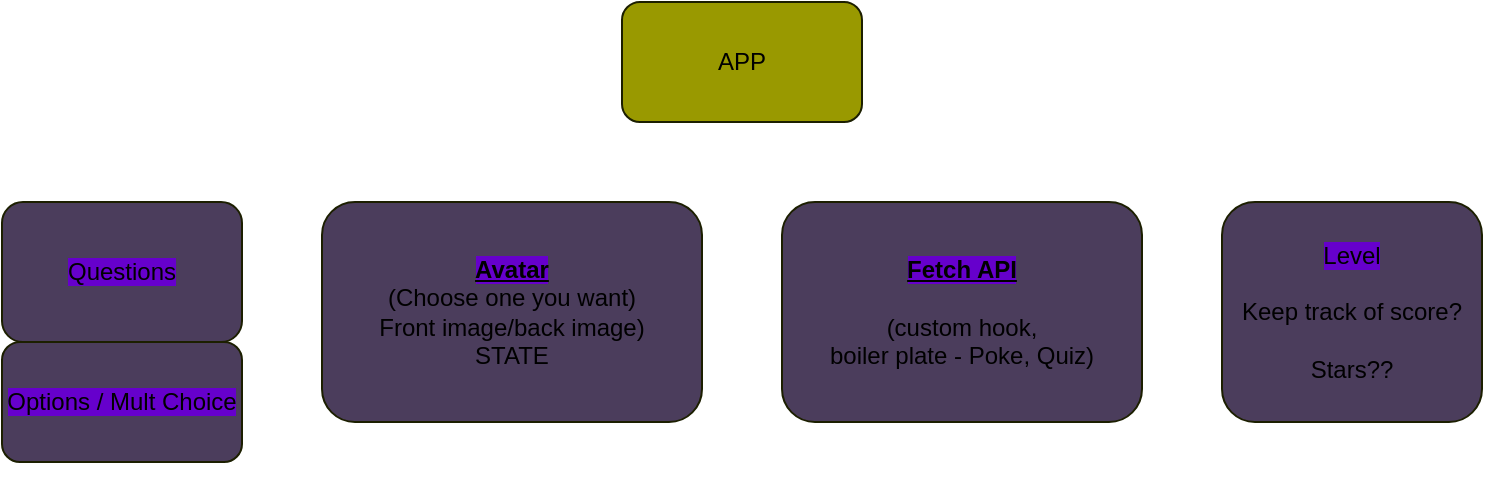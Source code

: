 <mxfile version="14.2.4" type="embed">
    <diagram id="hbAv1XEss_-wt-Ay-IuF" name="Page-1">
        <mxGraphModel dx="1060" dy="498" grid="1" gridSize="10" guides="1" tooltips="1" connect="1" arrows="1" fold="1" page="1" pageScale="1" pageWidth="827" pageHeight="1169" math="0" shadow="0">
            <root>
                <mxCell id="0"/>
                <mxCell id="1" parent="0"/>
                <mxCell id="2" value="APP" style="rounded=1;whiteSpace=wrap;html=1;fillColor=#999900;strokeColor=#1C1F00;" vertex="1" parent="1">
                    <mxGeometry x="320" y="20" width="120" height="60" as="geometry"/>
                </mxCell>
                <mxCell id="3" value="&lt;b&gt;&lt;u style=&quot;background-color: rgb(102 , 0 , 204)&quot;&gt;Fetch API&lt;br&gt;&lt;/u&gt;&lt;/b&gt;&lt;br&gt;(custom hook, &lt;br&gt;boiler plate - Poke, Quiz)" style="rounded=1;whiteSpace=wrap;html=1;strokeColor=#1C1F00;fillColor=#4B3D5C;" vertex="1" parent="1">
                    <mxGeometry x="400" y="120" width="180" height="110" as="geometry"/>
                </mxCell>
                <mxCell id="4" value="&lt;span style=&quot;background-color: rgb(102 , 0 , 204)&quot;&gt;Questions&lt;/span&gt;" style="rounded=1;whiteSpace=wrap;html=1;strokeColor=#1C1F00;fillColor=#4B3D5C;" vertex="1" parent="1">
                    <mxGeometry x="10" y="120" width="120" height="70" as="geometry"/>
                </mxCell>
                <mxCell id="6" value="&lt;span style=&quot;background-color: rgb(102 , 0 , 204)&quot;&gt;Options / Mult Choice&lt;/span&gt;" style="rounded=1;whiteSpace=wrap;html=1;strokeColor=#1C1F00;fillColor=#4B3D5C;" vertex="1" parent="1">
                    <mxGeometry x="10" y="190" width="120" height="60" as="geometry"/>
                </mxCell>
                <mxCell id="7" value="&lt;span style=&quot;background-color: rgb(102 , 0 , 204)&quot;&gt;Level&lt;/span&gt;&lt;br&gt;&lt;br&gt;Keep track of score?&lt;br&gt;&lt;br&gt;Stars??" style="rounded=1;whiteSpace=wrap;html=1;strokeColor=#1C1F00;fillColor=#4B3D5C;" vertex="1" parent="1">
                    <mxGeometry x="620" y="120" width="130" height="110" as="geometry"/>
                </mxCell>
                <mxCell id="8" style="edgeStyle=orthogonalEdgeStyle;rounded=0;orthogonalLoop=1;jettySize=auto;html=1;exitX=0.5;exitY=1;exitDx=0;exitDy=0;" edge="1" parent="1" source="6" target="6">
                    <mxGeometry relative="1" as="geometry"/>
                </mxCell>
                <mxCell id="9" value="&lt;b&gt;&lt;u style=&quot;background-color: rgb(102 , 0 , 204)&quot;&gt;Avatar&lt;/u&gt;&lt;/b&gt;&lt;br&gt;&lt;span&gt;(Choose one you want)&lt;/span&gt;&lt;br&gt;&lt;span&gt;Front image/back image)&lt;/span&gt;&lt;br&gt;&lt;span&gt;STATE&lt;/span&gt;" style="rounded=1;whiteSpace=wrap;html=1;strokeColor=#1C1F00;fillColor=#4B3D5C;" vertex="1" parent="1">
                    <mxGeometry x="170" y="120" width="190" height="110" as="geometry"/>
                </mxCell>
            </root>
        </mxGraphModel>
    </diagram>
</mxfile>